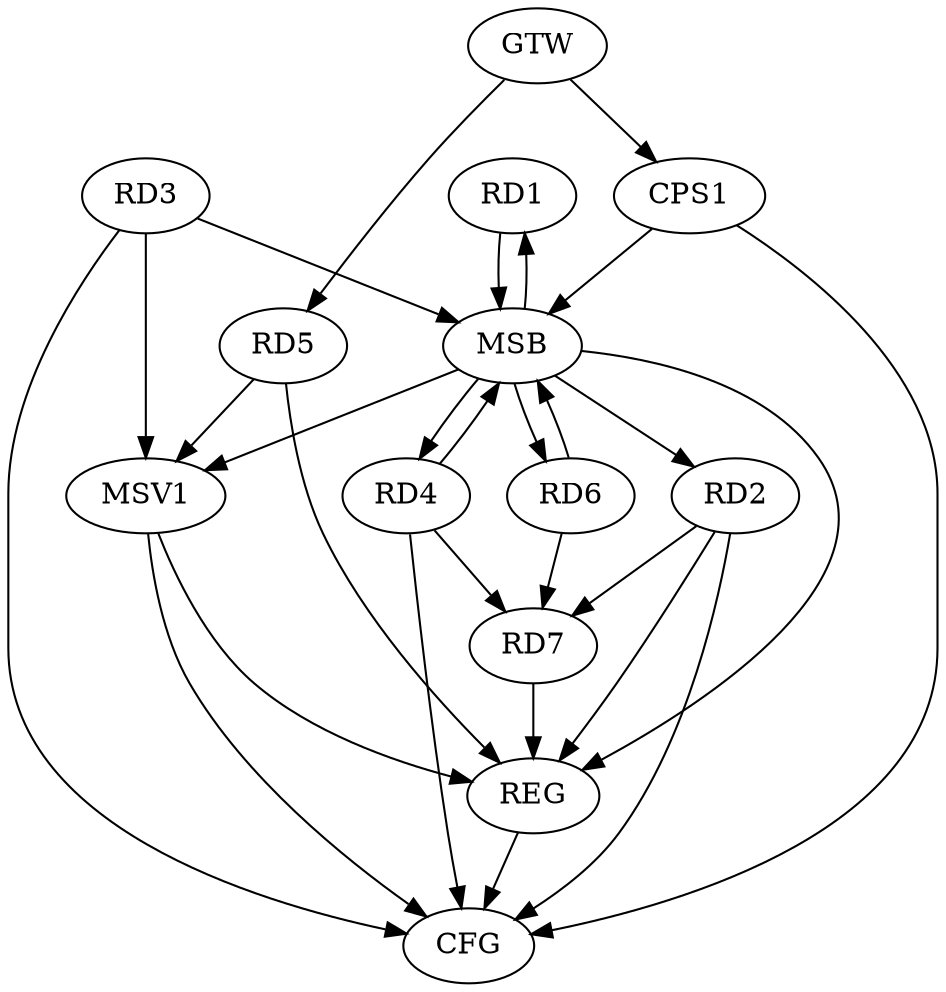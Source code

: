strict digraph G {
  RD1 [ label="RD1" ];
  RD2 [ label="RD2" ];
  RD3 [ label="RD3" ];
  RD4 [ label="RD4" ];
  RD5 [ label="RD5" ];
  RD6 [ label="RD6" ];
  RD7 [ label="RD7" ];
  CPS1 [ label="CPS1" ];
  GTW [ label="GTW" ];
  REG [ label="REG" ];
  MSB [ label="MSB" ];
  CFG [ label="CFG" ];
  MSV1 [ label="MSV1" ];
  GTW -> RD5;
  GTW -> CPS1;
  RD2 -> REG;
  RD5 -> REG;
  RD7 -> REG;
  RD1 -> MSB;
  MSB -> REG;
  RD3 -> MSB;
  RD4 -> MSB;
  RD6 -> MSB;
  CPS1 -> MSB;
  MSB -> RD1;
  MSB -> RD2;
  MSB -> RD4;
  MSB -> RD6;
  RD3 -> CFG;
  RD4 -> CFG;
  RD2 -> CFG;
  CPS1 -> CFG;
  REG -> CFG;
  RD6 -> RD7;
  RD2 -> RD7;
  RD4 -> RD7;
  RD5 -> MSV1;
  MSB -> MSV1;
  RD3 -> MSV1;
  MSV1 -> REG;
  MSV1 -> CFG;
}
